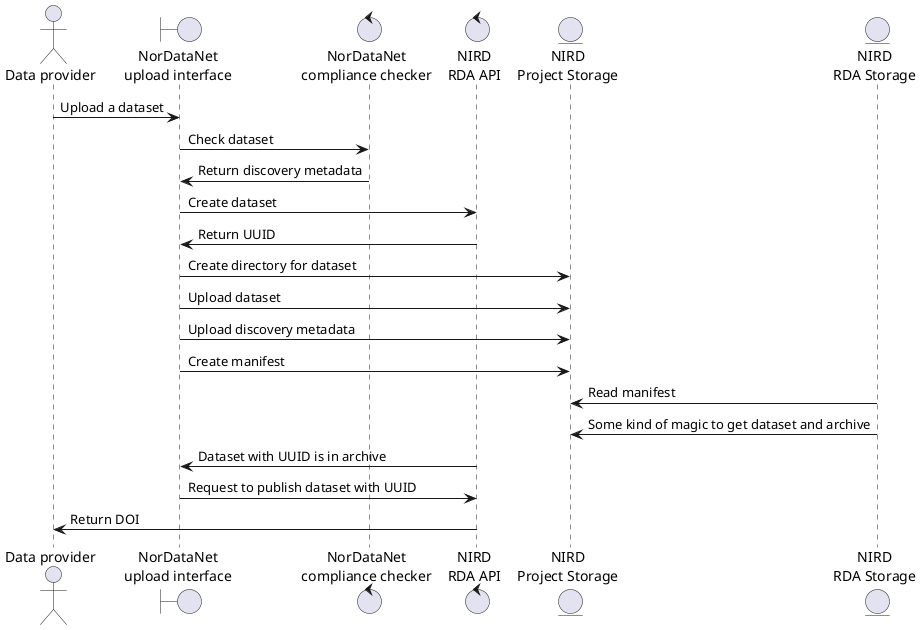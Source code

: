@startuml
actor DP as "Data provider"
boundary UL as "NorDataNet\nupload interface"
control CC as "NorDataNet\ncompliance checker"
control NIRDA as "NIRD\nRDA API"
entity NIRDPS as "NIRD\nProject Storage"
entity NIRDAR as "NIRD\nRDA Storage"
/'
entity MMD as "Discovery metadata"
entity "UUID"
entity "DOI"
collection "NIRD RDA"
database Foo5
'/
DP -> UL : Upload a dataset
UL -> CC : Check dataset
CC -> UL : Return discovery metadata
UL -> NIRDA : Create dataset
NIRDA -> UL : Return UUID
UL -> NIRDPS : Create directory for dataset
UL -> NIRDPS : Upload dataset
UL -> NIRDPS : Upload discovery metadata
UL -> NIRDPS : Create manifest
NIRDAR -> NIRDPS: Read manifest
NIRDAR -> NIRDPS : Some kind of magic to get dataset and archive
NIRDA -> UL : Dataset with UUID is in archive
UL -> NIRDA : Request to publish dataset with UUID
NIRDA -> DP : Return DOI
@enduml
